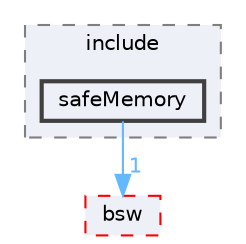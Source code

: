 digraph "safeMemory"
{
 // LATEX_PDF_SIZE
  bgcolor="transparent";
  edge [fontname=Helvetica,fontsize=10,labelfontname=Helvetica,labelfontsize=10];
  node [fontname=Helvetica,fontsize=10,shape=box,height=0.2,width=0.4];
  compound=true
  subgraph clusterdir_2e0abce027a79b406356a12fe42207d7 {
    graph [ bgcolor="#edf0f7", pencolor="grey50", label="include", fontname=Helvetica,fontsize=10 style="filled,dashed", URL="dir_2e0abce027a79b406356a12fe42207d7.html",tooltip=""]
  dir_61f7f93aaf83b6bbab4d88943b279b17 [label="safeMemory", fillcolor="#edf0f7", color="grey25", style="filled,bold", URL="dir_61f7f93aaf83b6bbab4d88943b279b17.html",tooltip=""];
  }
  dir_6d5c880d47bd8ed5a2539072056c02e0 [label="bsw", fillcolor="#edf0f7", color="red", style="filled,dashed", URL="dir_6d5c880d47bd8ed5a2539072056c02e0.html",tooltip=""];
  dir_61f7f93aaf83b6bbab4d88943b279b17->dir_6d5c880d47bd8ed5a2539072056c02e0 [headlabel="1", labeldistance=1.5 headhref="dir_000182_000030.html" href="dir_000182_000030.html" color="steelblue1" fontcolor="steelblue1"];
}
